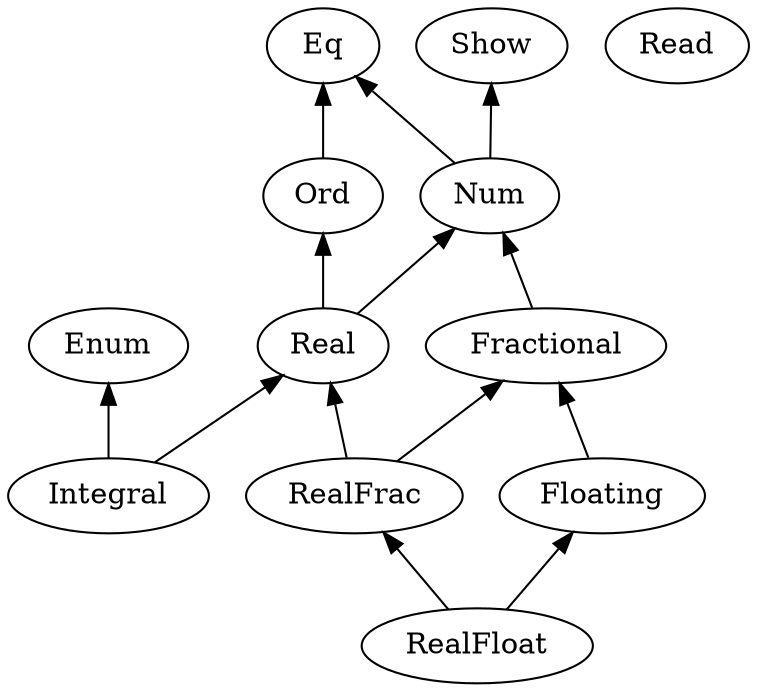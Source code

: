 digraph G {
    node []
    edge [ dir = back ]
    Fractional -> Floating
    Num -> Fractional
    Eq -> Ord
    Eq -> Num
    Enum -> Integral
    Show -> Num
    Num -> Real
    Real -> Integral
    Ord -> Real
    RealFrac -> RealFloat
    Floating -> RealFloat
    Fractional -> RealFrac
    Real -> RealFrac
    Read
}
